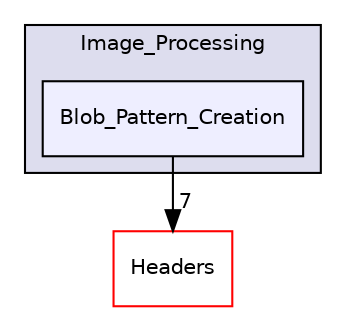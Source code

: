 digraph "Blob_Pattern_Creation" {
  compound=true
  node [ fontsize="10", fontname="Helvetica"];
  edge [ labelfontsize="10", labelfontname="Helvetica"];
  subgraph clusterdir_5bb2369b5f7fa649cc93423e9de5b920 {
    graph [ bgcolor="#ddddee", pencolor="black", label="Image_Processing" fontname="Helvetica", fontsize="10", URL="dir_5bb2369b5f7fa649cc93423e9de5b920.html"]
  dir_d7572e9ef407eff9f21ae15d801e7e46 [shape=box, label="Blob_Pattern_Creation", style="filled", fillcolor="#eeeeff", pencolor="black", URL="dir_d7572e9ef407eff9f21ae15d801e7e46.html"];
  }
  dir_3ed09e8ce6640af79318ee4a8db1ede0 [shape=box label="Headers" fillcolor="white" style="filled" color="red" URL="dir_3ed09e8ce6640af79318ee4a8db1ede0.html"];
  dir_d7572e9ef407eff9f21ae15d801e7e46->dir_3ed09e8ce6640af79318ee4a8db1ede0 [headlabel="7", labeldistance=1.5 headhref="dir_000059_000008.html"];
}
